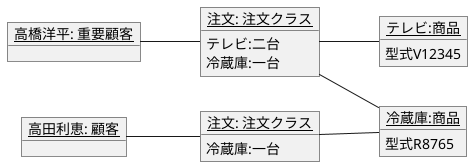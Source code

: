 @startuml
left to right direction
object "<u>高橋洋平: 重要顧客</u>" as k0 {

}

object "<u>注文: 注文クラス</u>" as k6{
    テレビ:二台
    冷蔵庫:一台
}
object "<u>注文: 注文クラス</u>" as k7{
 
    冷蔵庫:一台
}
object "<u>高田利恵: 顧客</u>" as k1 {

}

object "<u>テレビ:商品</u>" as k3{
    型式V12345   
}
object "<u>冷蔵庫:商品</u>" as k4{   
    型式R8765
}



k0--k6
k1--k7
k6--k3
k6--k4
k7--k4
@enduml